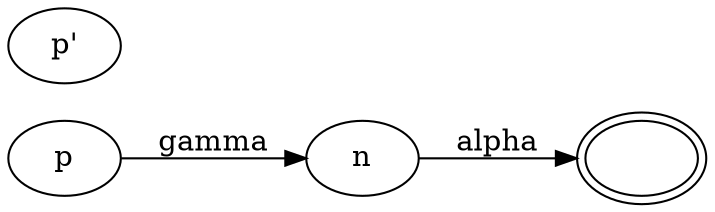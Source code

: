 digraph "A" {
  rankdir=LR;
  "acc" [label="", peripheries=2];

  "p'";
  "p" -> "n"  [label="gamma"];
  "n" -> "acc" [label="alpha"];
}
